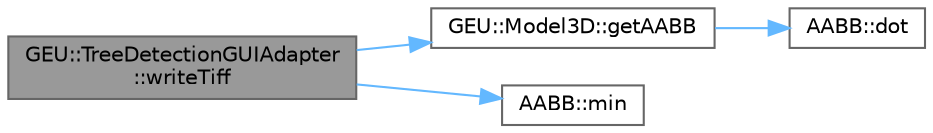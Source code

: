 digraph "GEU::TreeDetectionGUIAdapter::writeTiff"
{
 // LATEX_PDF_SIZE
  bgcolor="transparent";
  edge [fontname=Helvetica,fontsize=10,labelfontname=Helvetica,labelfontsize=10];
  node [fontname=Helvetica,fontsize=10,shape=box,height=0.2,width=0.4];
  rankdir="LR";
  Node1 [id="Node000001",label="GEU::TreeDetectionGUIAdapter\l::writeTiff",height=0.2,width=0.4,color="gray40", fillcolor="grey60", style="filled", fontcolor="black",tooltip=" "];
  Node1 -> Node2 [id="edge1_Node000001_Node000002",color="steelblue1",style="solid",tooltip=" "];
  Node2 [id="Node000002",label="GEU::Model3D::getAABB",height=0.2,width=0.4,color="grey40", fillcolor="white", style="filled",URL="$db/d04/class_g_e_u_1_1_model3_d.html#ab5fdc7a938aa8ae8f6697cb4bf3e94b4",tooltip=" "];
  Node2 -> Node3 [id="edge2_Node000002_Node000003",color="steelblue1",style="solid",tooltip=" "];
  Node3 [id="Node000003",label="AABB::dot",height=0.2,width=0.4,color="grey40", fillcolor="white", style="filled",URL="$dc/d07/class_a_a_b_b.html#ab4dad925a3cb42ad2f00c7d5053369e1",tooltip=" "];
  Node1 -> Node4 [id="edge3_Node000001_Node000004",color="steelblue1",style="solid",tooltip=" "];
  Node4 [id="Node000004",label="AABB::min",height=0.2,width=0.4,color="grey40", fillcolor="white", style="filled",URL="$dc/d07/class_a_a_b_b.html#a29073914f600f7657f4a44937702a471",tooltip=" "];
}
